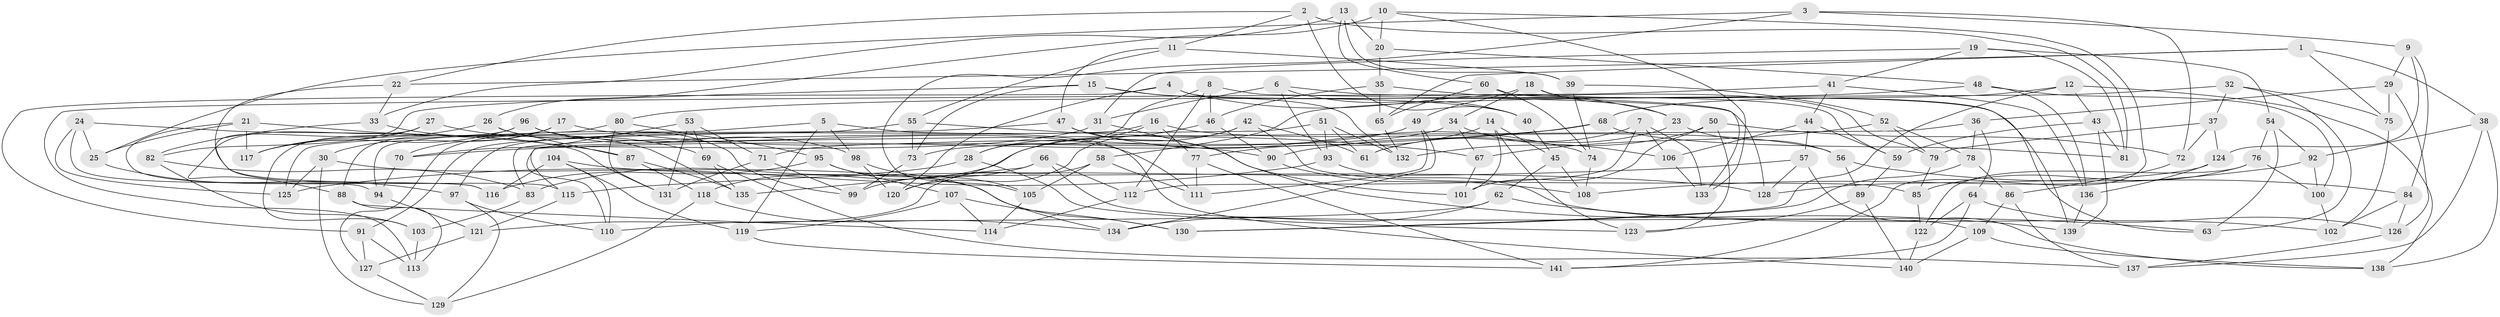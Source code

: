 // Generated by graph-tools (version 1.1) at 2025/50/03/09/25 03:50:54]
// undirected, 141 vertices, 282 edges
graph export_dot {
graph [start="1"]
  node [color=gray90,style=filled];
  1;
  2;
  3;
  4;
  5;
  6;
  7;
  8;
  9;
  10;
  11;
  12;
  13;
  14;
  15;
  16;
  17;
  18;
  19;
  20;
  21;
  22;
  23;
  24;
  25;
  26;
  27;
  28;
  29;
  30;
  31;
  32;
  33;
  34;
  35;
  36;
  37;
  38;
  39;
  40;
  41;
  42;
  43;
  44;
  45;
  46;
  47;
  48;
  49;
  50;
  51;
  52;
  53;
  54;
  55;
  56;
  57;
  58;
  59;
  60;
  61;
  62;
  63;
  64;
  65;
  66;
  67;
  68;
  69;
  70;
  71;
  72;
  73;
  74;
  75;
  76;
  77;
  78;
  79;
  80;
  81;
  82;
  83;
  84;
  85;
  86;
  87;
  88;
  89;
  90;
  91;
  92;
  93;
  94;
  95;
  96;
  97;
  98;
  99;
  100;
  101;
  102;
  103;
  104;
  105;
  106;
  107;
  108;
  109;
  110;
  111;
  112;
  113;
  114;
  115;
  116;
  117;
  118;
  119;
  120;
  121;
  122;
  123;
  124;
  125;
  126;
  127;
  128;
  129;
  130;
  131;
  132;
  133;
  134;
  135;
  136;
  137;
  138;
  139;
  140;
  141;
  1 -- 75;
  1 -- 38;
  1 -- 22;
  1 -- 65;
  2 -- 40;
  2 -- 22;
  2 -- 81;
  2 -- 11;
  3 -- 9;
  3 -- 25;
  3 -- 105;
  3 -- 72;
  4 -- 91;
  4 -- 59;
  4 -- 23;
  4 -- 120;
  5 -- 140;
  5 -- 119;
  5 -- 98;
  5 -- 127;
  6 -- 40;
  6 -- 93;
  6 -- 133;
  6 -- 31;
  7 -- 106;
  7 -- 133;
  7 -- 112;
  7 -- 61;
  8 -- 28;
  8 -- 112;
  8 -- 46;
  8 -- 128;
  9 -- 84;
  9 -- 124;
  9 -- 29;
  10 -- 20;
  10 -- 141;
  10 -- 26;
  10 -- 133;
  11 -- 55;
  11 -- 47;
  11 -- 39;
  12 -- 68;
  12 -- 43;
  12 -- 130;
  12 -- 138;
  13 -- 39;
  13 -- 60;
  13 -- 20;
  13 -- 33;
  14 -- 123;
  14 -- 77;
  14 -- 101;
  14 -- 45;
  15 -- 73;
  15 -- 82;
  15 -- 132;
  15 -- 40;
  16 -- 97;
  16 -- 28;
  16 -- 56;
  16 -- 77;
  17 -- 90;
  17 -- 88;
  17 -- 30;
  17 -- 70;
  18 -- 34;
  18 -- 23;
  18 -- 139;
  18 -- 49;
  19 -- 81;
  19 -- 41;
  19 -- 31;
  19 -- 54;
  20 -- 35;
  20 -- 48;
  21 -- 116;
  21 -- 117;
  21 -- 87;
  21 -- 25;
  22 -- 33;
  22 -- 115;
  23 -- 61;
  23 -- 56;
  24 -- 125;
  24 -- 25;
  24 -- 131;
  24 -- 94;
  25 -- 97;
  26 -- 99;
  26 -- 87;
  26 -- 117;
  27 -- 88;
  27 -- 69;
  27 -- 116;
  27 -- 117;
  28 -- 83;
  28 -- 123;
  29 -- 126;
  29 -- 75;
  29 -- 36;
  30 -- 130;
  30 -- 125;
  30 -- 129;
  31 -- 70;
  31 -- 139;
  32 -- 75;
  32 -- 58;
  32 -- 37;
  32 -- 63;
  33 -- 82;
  33 -- 135;
  34 -- 73;
  34 -- 106;
  34 -- 67;
  35 -- 79;
  35 -- 46;
  35 -- 65;
  36 -- 115;
  36 -- 78;
  36 -- 64;
  37 -- 72;
  37 -- 124;
  37 -- 79;
  38 -- 137;
  38 -- 138;
  38 -- 92;
  39 -- 74;
  39 -- 52;
  40 -- 45;
  41 -- 113;
  41 -- 44;
  41 -- 136;
  42 -- 120;
  42 -- 118;
  42 -- 85;
  42 -- 61;
  43 -- 59;
  43 -- 81;
  43 -- 139;
  44 -- 57;
  44 -- 59;
  44 -- 106;
  45 -- 62;
  45 -- 108;
  46 -- 120;
  46 -- 90;
  47 -- 125;
  47 -- 74;
  47 -- 101;
  48 -- 80;
  48 -- 136;
  48 -- 100;
  49 -- 71;
  49 -- 134;
  49 -- 111;
  50 -- 72;
  50 -- 123;
  50 -- 101;
  50 -- 132;
  51 -- 132;
  51 -- 83;
  51 -- 61;
  51 -- 93;
  52 -- 67;
  52 -- 79;
  52 -- 78;
  53 -- 131;
  53 -- 71;
  53 -- 110;
  53 -- 69;
  54 -- 63;
  54 -- 92;
  54 -- 76;
  55 -- 91;
  55 -- 73;
  55 -- 67;
  56 -- 89;
  56 -- 84;
  57 -- 128;
  57 -- 115;
  57 -- 138;
  58 -- 111;
  58 -- 121;
  58 -- 105;
  59 -- 89;
  60 -- 63;
  60 -- 65;
  60 -- 74;
  62 -- 110;
  62 -- 63;
  62 -- 134;
  64 -- 141;
  64 -- 122;
  64 -- 126;
  65 -- 132;
  66 -- 112;
  66 -- 99;
  66 -- 135;
  66 -- 109;
  67 -- 101;
  68 -- 81;
  68 -- 70;
  68 -- 90;
  69 -- 135;
  69 -- 137;
  70 -- 94;
  71 -- 131;
  71 -- 99;
  72 -- 86;
  73 -- 99;
  74 -- 108;
  75 -- 102;
  76 -- 85;
  76 -- 100;
  76 -- 122;
  77 -- 111;
  77 -- 141;
  78 -- 130;
  78 -- 86;
  79 -- 85;
  80 -- 131;
  80 -- 95;
  80 -- 94;
  82 -- 83;
  82 -- 103;
  83 -- 103;
  84 -- 126;
  84 -- 102;
  85 -- 122;
  86 -- 109;
  86 -- 137;
  87 -- 135;
  87 -- 118;
  88 -- 113;
  88 -- 114;
  89 -- 123;
  89 -- 140;
  90 -- 108;
  91 -- 127;
  91 -- 113;
  92 -- 108;
  92 -- 100;
  93 -- 125;
  93 -- 102;
  94 -- 121;
  95 -- 116;
  95 -- 107;
  95 -- 134;
  96 -- 103;
  96 -- 111;
  96 -- 98;
  96 -- 117;
  97 -- 110;
  97 -- 129;
  98 -- 105;
  98 -- 120;
  100 -- 102;
  103 -- 113;
  104 -- 119;
  104 -- 128;
  104 -- 110;
  104 -- 116;
  105 -- 114;
  106 -- 133;
  107 -- 119;
  107 -- 130;
  107 -- 114;
  109 -- 140;
  109 -- 138;
  112 -- 114;
  115 -- 121;
  118 -- 129;
  118 -- 134;
  119 -- 141;
  121 -- 127;
  122 -- 140;
  124 -- 128;
  124 -- 136;
  126 -- 137;
  127 -- 129;
  136 -- 139;
}
